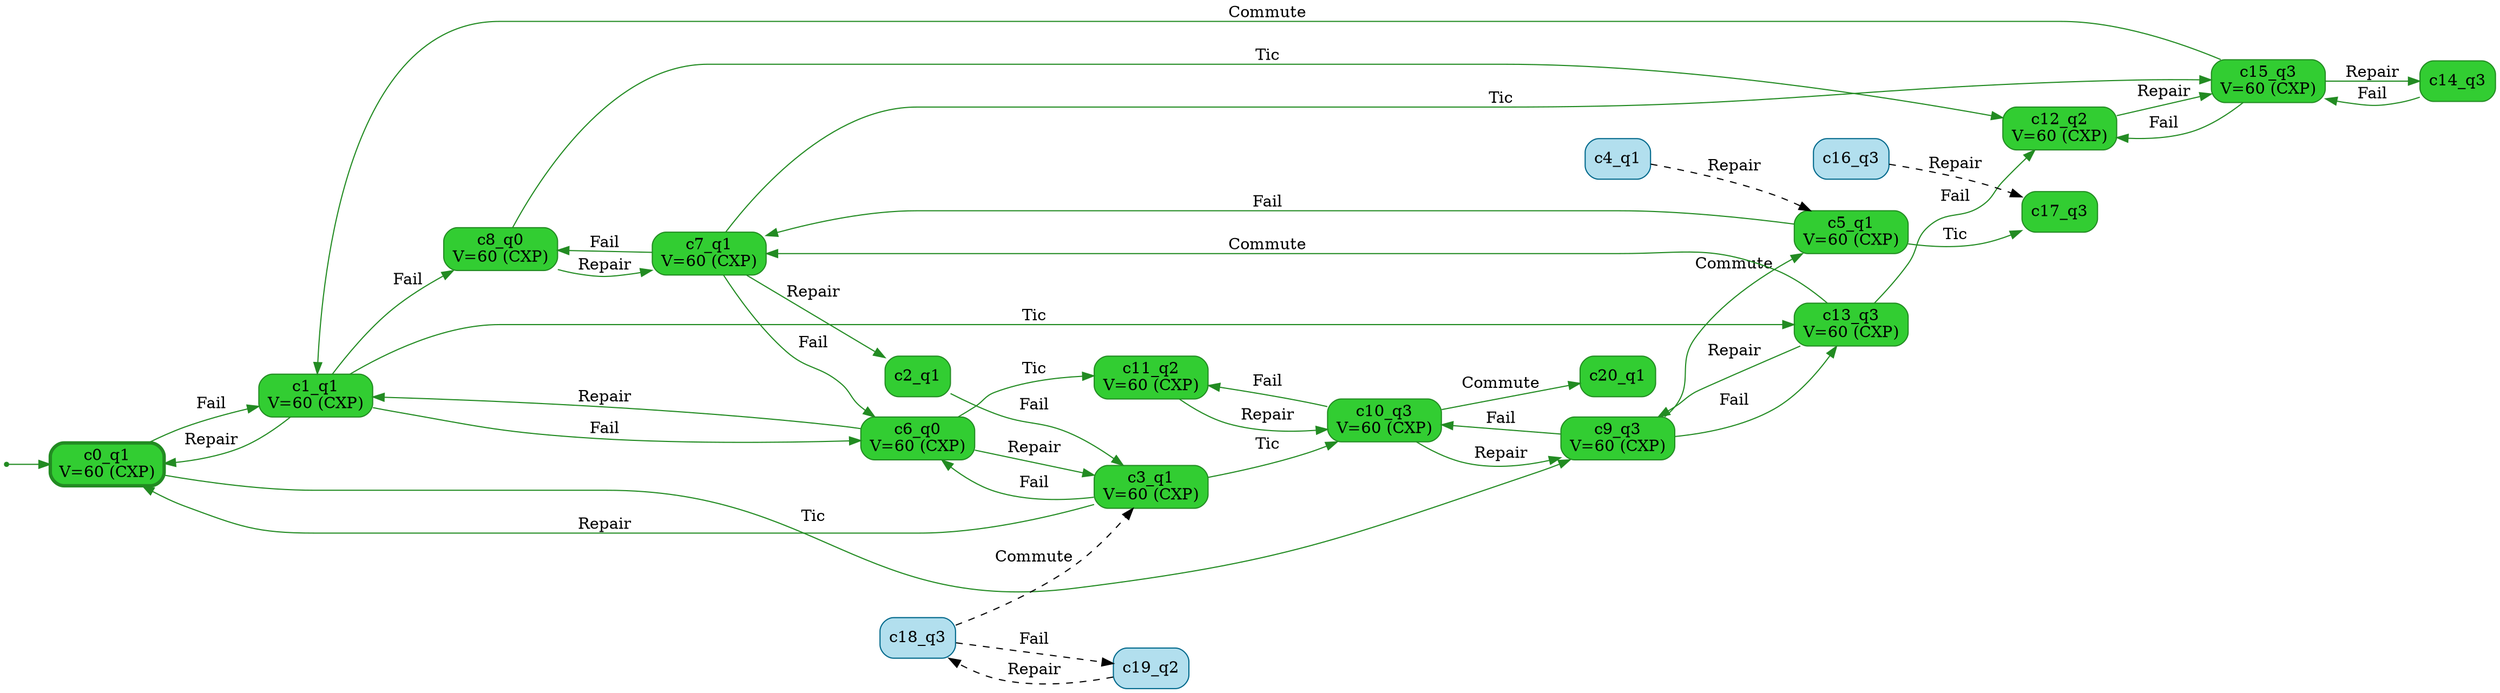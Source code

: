 digraph g {

	rankdir="LR"

	__invisible__[shape="point", color="forestgreen"]
	c0_q1[label="c0_q1\nV=60 (CXP)", shape="box", style="rounded, filled", color="forestgreen", fillcolor="limegreen", penwidth=3] // Initial
	c1_q1[label="c1_q1\nV=60 (CXP)", shape="box", style="rounded, filled", color="forestgreen", fillcolor="limegreen"]
	c6_q0[label="c6_q0\nV=60 (CXP)", shape="box", style="rounded, filled", color="forestgreen", fillcolor="limegreen"]
	c3_q1[label="c3_q1\nV=60 (CXP)", shape="box", style="rounded, filled", color="forestgreen", fillcolor="limegreen"]
	c10_q3[label="c10_q3\nV=60 (CXP)", shape="box", style="rounded, filled", color="forestgreen", fillcolor="limegreen"]
	c9_q3[label="c9_q3\nV=60 (CXP)", shape="box", style="rounded, filled", color="forestgreen", fillcolor="limegreen"]
	c13_q3[label="c13_q3\nV=60 (CXP)", shape="box", style="rounded, filled", color="forestgreen", fillcolor="limegreen"]
	c7_q1[label="c7_q1\nV=60 (CXP)", shape="box", style="rounded, filled", color="forestgreen", fillcolor="limegreen"]
	c8_q0[label="c8_q0\nV=60 (CXP)", shape="box", style="rounded, filled", color="forestgreen", fillcolor="limegreen"]
	c12_q2[label="c12_q2\nV=60 (CXP)", shape="box", style="rounded, filled", color="forestgreen", fillcolor="limegreen"]
	c15_q3[label="c15_q3\nV=60 (CXP)", shape="box", style="rounded, filled", color="forestgreen", fillcolor="limegreen"]
	c14_q3[label="c14_q3", shape="box", style="rounded, filled", color="forestgreen", fillcolor="limegreen"]
	c2_q1[label="c2_q1", shape="box", style="rounded, filled", color="forestgreen", fillcolor="limegreen"]
	c5_q1[label="c5_q1\nV=60 (CXP)", shape="box", style="rounded, filled", color="forestgreen", fillcolor="limegreen"]
	c17_q3[label="c17_q3", shape="box", style="rounded, filled", color="forestgreen", fillcolor="limegreen"]
	c20_q1[label="c20_q1", shape="box", style="rounded, filled", color="forestgreen", fillcolor="limegreen"]
	c11_q2[label="c11_q2\nV=60 (CXP)", shape="box", style="rounded, filled", color="forestgreen", fillcolor="limegreen"]
	c4_q1[label="c4_q1", shape="box", style="rounded, filled", color="deepskyblue4", fillcolor="lightblue2"]
	c16_q3[label="c16_q3", shape="box", style="rounded, filled", color="deepskyblue4", fillcolor="lightblue2"]
	c18_q3[label="c18_q3", shape="box", style="rounded, filled", color="deepskyblue4", fillcolor="lightblue2"]
	c19_q2[label="c19_q2", shape="box", style="rounded, filled", color="deepskyblue4", fillcolor="lightblue2"]

	__invisible__ -> c0_q1[color="forestgreen"]
	c0_q1 -> c1_q1[label="Fail", color="forestgreen"]
	c1_q1 -> c0_q1[label="Repair", color="forestgreen"]
	c1_q1 -> c6_q0[label="Fail", color="forestgreen"]
	c6_q0 -> c3_q1[label="Repair", color="forestgreen"]
	c3_q1 -> c10_q3[label="Tic", color="forestgreen"]
	c10_q3 -> c9_q3[label="Repair", color="forestgreen"]
	c9_q3 -> c13_q3[label="Fail", color="forestgreen"]
	c13_q3 -> c9_q3[label="Repair", color="forestgreen"]
	c13_q3 -> c7_q1[label="Commute", color="forestgreen"]
	c7_q1 -> c8_q0[label="Fail", color="forestgreen"]
	c8_q0 -> c12_q2[label="Tic", color="forestgreen"]
	c12_q2 -> c15_q3[label="Repair", color="forestgreen"]
	c15_q3 -> c14_q3[label="Repair", color="forestgreen"]
	c14_q3 -> c15_q3[label="Fail", color="forestgreen"]
	c15_q3 -> c1_q1[label="Commute", color="forestgreen"]
	c15_q3 -> c12_q2[label="Fail", color="forestgreen"]
	c8_q0 -> c7_q1[label="Repair", color="forestgreen"]
	c7_q1 -> c2_q1[label="Repair", color="forestgreen"]
	c2_q1 -> c3_q1[label="Fail", color="forestgreen"]
	c7_q1 -> c6_q0[label="Fail", color="forestgreen"]
	c7_q1 -> c15_q3[label="Tic", color="forestgreen"]
	c13_q3 -> c12_q2[label="Fail", color="forestgreen"]
	c9_q3 -> c10_q3[label="Fail", color="forestgreen"]
	c9_q3 -> c5_q1[label="Commute", color="forestgreen"]
	c5_q1 -> c7_q1[label="Fail", color="forestgreen"]
	c5_q1 -> c17_q3[label="Tic", color="forestgreen"]
	c10_q3 -> c20_q1[label="Commute", color="forestgreen"]
	c10_q3 -> c11_q2[label="Fail", color="forestgreen"]
	c11_q2 -> c10_q3[label="Repair", color="forestgreen"]
	c3_q1 -> c0_q1[label="Repair", color="forestgreen"]
	c3_q1 -> c6_q0[label="Fail", color="forestgreen"]
	c6_q0 -> c1_q1[label="Repair", color="forestgreen"]
	c6_q0 -> c11_q2[label="Tic", color="forestgreen"]
	c1_q1 -> c8_q0[label="Fail", color="forestgreen"]
	c1_q1 -> c13_q3[label="Tic", color="forestgreen"]
	c0_q1 -> c9_q3[label="Tic", color="forestgreen"]
	c4_q1 -> c5_q1[label="Repair", color="black", style="dashed"]
	c16_q3 -> c17_q3[label="Repair", color="black", style="dashed"]
	c18_q3 -> c3_q1[label="Commute", color="black", style="dashed"]
	c18_q3 -> c19_q2[label="Fail", color="black", style="dashed"]
	c19_q2 -> c18_q3[label="Repair", color="black", style="dashed"]

}
